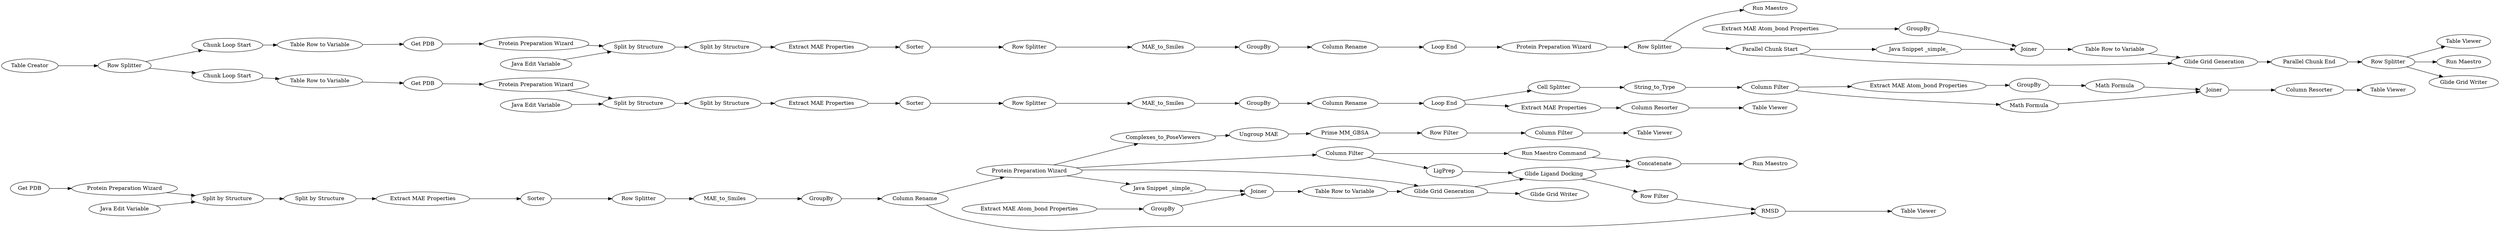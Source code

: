 digraph {
	"-1675847538182582017_9105" [label=GroupBy]
	"4806594943805242473_9107" [label="Java Snippet _simple_"]
	"-1665289512081581208_9408" [label=Sorter]
	"-8338603356145354484_9417" [label=Sorter]
	"-1468891242490275935_9419" [label="Row Splitter"]
	"-8338603356145354484_9430" [label="Get PDB"]
	"-8338603356145354484_9415" [label="Split by Structure"]
	"-8338603356145354484_9136" [label="Row Filter"]
	"-1468891242490275935_8428" [label="Extract MAE Properties"]
	"-8338603356145354484_9459" [label="Column Resorter"]
	"-8338603356145354484_9452" [label=Complexes_to_PoseViewers]
	"-1675847538182582017_9106" [label=Joiner]
	"-1675847538182582017_9104" [label="Extract MAE Atom_bond Properties"]
	"-8338603356145354484_1" [label="Table Creator"]
	"-8338603356145354484_9133" [label="Glide Grid Writer"]
	"-8338603356145354484_9433" [label=LigPrep]
	"-8338603356145354484_9271" [label="Math Formula"]
	"4806594943805242473_9104" [label="Extract MAE Atom_bond Properties"]
	"-8338603356145354484_9456" [label="Column Filter"]
	"-8338603356145354484_9418" [label="Extract MAE Properties"]
	"-8338603356145354484_9441" [label="Glide Grid Generation"]
	"-8338603356145354484_8378" [label="Parallel Chunk End"]
	"-8338603356145354484_9443" [label="Row Splitter"]
	"-1468891242490275935_9408" [label=Sorter]
	"-1468891242490275935_9407" [label="Column Rename"]
	"4806594943805242473_9109" [label="Table Row to Variable"]
	"-8338603356145354484_9139" [label="Run Maestro Command"]
	"-1665289512081581208_9405" [label=MAE_to_Smiles]
	"-8338603356145354484_9132" [label="Glide Grid Generation"]
	"-8338603356145354484_9274" [label=String_to_Type]
	"-8338603356145354484_9425" [label="Table Row to Variable"]
	"-8338603356145354484_9431" [label="Chunk Loop Start"]
	"-8338603356145354484_8425" [label="Get PDB"]
	"-8338603356145354484_9272" [label=GroupBy]
	"4806594943805242473_9105" [label=GroupBy]
	"-8338603356145354484_9414" [label=MAE_to_Smiles]
	"-8338603356145354484_9451" [label="Prime MM_GBSA"]
	"-8338603356145354484_9448" [label="Extract MAE Properties"]
	"-8338603356145354484_9458" [label="Table Viewer"]
	"-1675847538182582017_9109" [label="Table Row to Variable"]
	"-8338603356145354484_9421" [label="Row Splitter"]
	"-8338603356145354484_9416" [label="Split by Structure"]
	"-8338603356145354484_9453" [label="Ungroup MAE"]
	"3141109812587672384_8432" [label="Protein Preparation Wizard"]
	"-8338603356145354484_35" [label="Row Splitter"]
	"-8338603356145354484_9437" [label="Row Splitter"]
	"-8338603356145354484_9434" [label="Glide Ligand Docking"]
	"3141109812587672384_9214" [label="Java Edit Variable"]
	"-8338603356145354484_9412" [label="Column Rename"]
	"-8338603356145354484_9432" [label="Split by Structure"]
	"-8338603356145354484_9439" [label="Run Maestro"]
	"-8338603356145354484_189" [label="Get PDB"]
	"-8338603356145354484_9138" [label=Concatenate]
	"-8338603356145354484_9270" [label="Table Viewer"]
	"-1675847538182582017_9107" [label="Java Snippet _simple_"]
	"-6205899425756846988_8422" [label="Split by Structure"]
	"4806594943805242473_9106" [label=Joiner]
	"-8338603356145354484_8377" [label="Parallel Chunk Start"]
	"-8338603356145354484_9428" [label="Loop End"]
	"-8338603356145354484_9422" [label="Column Resorter"]
	"-8338603356145354484_9460" [label="Cell Splitter"]
	"-8338603356145354484_8472" [label="Column Filter"]
	"-8338603356145354484_9455" [label="Table Viewer"]
	"-1468891242490275935_9405" [label=MAE_to_Smiles]
	"-8338603356145354484_9137" [label="Table Viewer"]
	"-8338603356145354484_9457" [label="Row Filter"]
	"-1665289512081581208_9419" [label="Row Splitter"]
	"-8338603356145354484_9268" [label="Column Filter"]
	"-1468891242490275935_9409" [label=GroupBy]
	"-8338603356145354484_9267" [label="Math Formula"]
	"-8338603356145354484_8434" [label="Chunk Loop Start"]
	"-8338603356145354484_9410" [label="Protein Preparation Wizard"]
	"-1665289512081581208_9409" [label=GroupBy]
	"-8338603356145354484_9406" [label="Loop End"]
	"-8338603356145354484_9269" [label="Extract MAE Atom_bond Properties"]
	"-8338603356145354484_9444" [label="Table Viewer"]
	"-8338603356145354484_9438" [label="Protein Preparation Wizard"]
	"-8338603356145354484_134" [label=RMSD]
	"-8338603356145354484_9411" [label="Java Edit Variable"]
	"-1665289512081581208_9407" [label="Column Rename"]
	"-8338603356145354484_9445" [label="Run Maestro"]
	"-8338603356145354484_8429" [label="Split by Structure"]
	"-8338603356145354484_9413" [label=GroupBy]
	"-8338603356145354484_8431" [label="Table Row to Variable"]
	"-8338603356145354484_9222" [label=Joiner]
	"3141109812587672384_8422" [label="Split by Structure"]
	"-8338603356145354484_9442" [label="Glide Grid Writer"]
	"-8338603356145354484_9141" [label="Protein Preparation Wizard"]
	"-1665289512081581208_8428" [label="Extract MAE Properties"]
	"-8338603356145354484_9135" [label="Run Maestro"]
	"-6205899425756846988_8432" [label="Protein Preparation Wizard"]
	"-6205899425756846988_9214" [label="Java Edit Variable"]
	"-8338603356145354484_8378" -> "-8338603356145354484_9443"
	"4806594943805242473_9104" -> "4806594943805242473_9105"
	"-8338603356145354484_9415" -> "-8338603356145354484_9418"
	"-8338603356145354484_9437" -> "-8338603356145354484_8377"
	"-8338603356145354484_35" -> "-8338603356145354484_8434"
	"-8338603356145354484_9138" -> "-8338603356145354484_9135"
	"-8338603356145354484_9441" -> "-8338603356145354484_8378"
	"-8338603356145354484_9448" -> "-8338603356145354484_9459"
	"-8338603356145354484_9452" -> "-8338603356145354484_9453"
	"-8338603356145354484_9267" -> "-8338603356145354484_9222"
	"-8338603356145354484_9413" -> "-8338603356145354484_9412"
	"-8338603356145354484_9406" -> "-8338603356145354484_9448"
	"-8338603356145354484_9438" -> "-8338603356145354484_9437"
	"-8338603356145354484_9443" -> "-8338603356145354484_9442"
	"-8338603356145354484_9422" -> "-8338603356145354484_9270"
	"-8338603356145354484_9414" -> "-8338603356145354484_9413"
	"-8338603356145354484_8434" -> "-8338603356145354484_8431"
	"-8338603356145354484_9425" -> "-8338603356145354484_9430"
	"-8338603356145354484_35" -> "-8338603356145354484_9431"
	"-1675847538182582017_9107" -> "-1675847538182582017_9106"
	"-6205899425756846988_8432" -> "-6205899425756846988_8422"
	"-8338603356145354484_9271" -> "-8338603356145354484_9222"
	"-8338603356145354484_9132" -> "-8338603356145354484_9434"
	"-8338603356145354484_9437" -> "-8338603356145354484_9439"
	"-8338603356145354484_9132" -> "-8338603356145354484_9133"
	"-1675847538182582017_9104" -> "-1675847538182582017_9105"
	"-1468891242490275935_9408" -> "-1468891242490275935_9419"
	"-8338603356145354484_9136" -> "-8338603356145354484_134"
	"-1665289512081581208_9407" -> "-8338603356145354484_9428"
	"-8338603356145354484_9431" -> "-8338603356145354484_9425"
	"-8338603356145354484_9453" -> "-8338603356145354484_9451"
	"-8338603356145354484_9141" -> "-8338603356145354484_9452"
	"-1665289512081581208_9408" -> "-1665289512081581208_9419"
	"-8338603356145354484_9459" -> "-8338603356145354484_9458"
	"-8338603356145354484_9456" -> "-8338603356145354484_9455"
	"-8338603356145354484_9141" -> "-8338603356145354484_8472"
	"-8338603356145354484_9451" -> "-8338603356145354484_9457"
	"-8338603356145354484_9416" -> "-8338603356145354484_9415"
	"-8338603356145354484_9272" -> "-8338603356145354484_9267"
	"-8338603356145354484_8377" -> "-8338603356145354484_9441"
	"3141109812587672384_8422" -> "-8338603356145354484_8429"
	"-8338603356145354484_8472" -> "-8338603356145354484_9433"
	"-8338603356145354484_9433" -> "-8338603356145354484_9434"
	"-1468891242490275935_9419" -> "-1468891242490275935_9405"
	"-8338603356145354484_9421" -> "-8338603356145354484_9414"
	"-8338603356145354484_8377" -> "4806594943805242473_9107"
	"-8338603356145354484_9430" -> "-6205899425756846988_8432"
	"4806594943805242473_9109" -> "-8338603356145354484_9441"
	"-8338603356145354484_9443" -> "-8338603356145354484_9445"
	"-1665289512081581208_9419" -> "-1665289512081581208_9405"
	"-8338603356145354484_8431" -> "-8338603356145354484_8425"
	"-1468891242490275935_9409" -> "-1468891242490275935_9407"
	"-8338603356145354484_9457" -> "-8338603356145354484_9456"
	"-8338603356145354484_9417" -> "-8338603356145354484_9421"
	"-8338603356145354484_9412" -> "-8338603356145354484_134"
	"-6205899425756846988_8422" -> "-8338603356145354484_9432"
	"-8338603356145354484_9268" -> "-8338603356145354484_9269"
	"-8338603356145354484_1" -> "-8338603356145354484_35"
	"-1468891242490275935_9405" -> "-1468891242490275935_9409"
	"-1468891242490275935_8428" -> "-1468891242490275935_9408"
	"-1675847538182582017_9105" -> "-1675847538182582017_9106"
	"-8338603356145354484_9412" -> "-8338603356145354484_9141"
	"4806594943805242473_9105" -> "4806594943805242473_9106"
	"-8338603356145354484_9460" -> "-8338603356145354484_9274"
	"3141109812587672384_9214" -> "3141109812587672384_8422"
	"-1675847538182582017_9109" -> "-8338603356145354484_9132"
	"-8338603356145354484_9406" -> "-8338603356145354484_9460"
	"-1665289512081581208_9409" -> "-1665289512081581208_9407"
	"-1665289512081581208_9405" -> "-1665289512081581208_9409"
	"-8338603356145354484_9428" -> "-8338603356145354484_9438"
	"-8338603356145354484_9418" -> "-8338603356145354484_9417"
	"-8338603356145354484_9411" -> "-8338603356145354484_9416"
	"-8338603356145354484_8429" -> "-1468891242490275935_8428"
	"-8338603356145354484_134" -> "-8338603356145354484_9137"
	"-6205899425756846988_9214" -> "-6205899425756846988_8422"
	"-8338603356145354484_9274" -> "-8338603356145354484_9268"
	"-8338603356145354484_9410" -> "-8338603356145354484_9416"
	"-1468891242490275935_9407" -> "-8338603356145354484_9406"
	"-8338603356145354484_9434" -> "-8338603356145354484_9136"
	"-1665289512081581208_8428" -> "-1665289512081581208_9408"
	"4806594943805242473_9106" -> "4806594943805242473_9109"
	"-8338603356145354484_9268" -> "-8338603356145354484_9271"
	"-8338603356145354484_9269" -> "-8338603356145354484_9272"
	"-8338603356145354484_8425" -> "3141109812587672384_8432"
	"-8338603356145354484_9432" -> "-1665289512081581208_8428"
	"-8338603356145354484_189" -> "-8338603356145354484_9410"
	"-8338603356145354484_9222" -> "-8338603356145354484_9422"
	"-8338603356145354484_9141" -> "-1675847538182582017_9107"
	"-1675847538182582017_9106" -> "-1675847538182582017_9109"
	"-8338603356145354484_9139" -> "-8338603356145354484_9138"
	"-8338603356145354484_8472" -> "-8338603356145354484_9139"
	"4806594943805242473_9107" -> "4806594943805242473_9106"
	"3141109812587672384_8432" -> "3141109812587672384_8422"
	"-8338603356145354484_9141" -> "-8338603356145354484_9132"
	"-8338603356145354484_9443" -> "-8338603356145354484_9444"
	"-8338603356145354484_9434" -> "-8338603356145354484_9138"
	rankdir=LR
}

